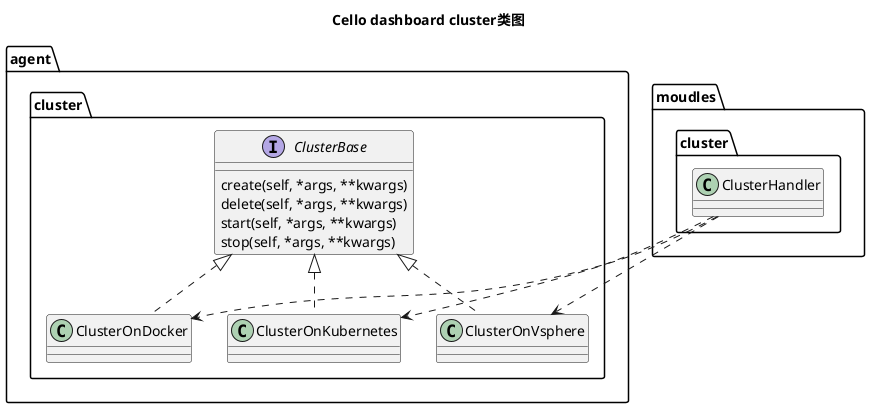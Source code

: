 @startuml
Title "Cello dashboard cluster类图"


package agent.cluster{

interface ClusterBase{
   create(self, *args, **kwargs)
   delete(self, *args, **kwargs)
   start(self, *args, **kwargs)
   stop(self, *args, **kwargs)
}


ClusterBase<|.. agent.cluster.ClusterOnKubernetes
ClusterBase<|.. agent.cluster.ClusterOnVsphere
ClusterBase<|.. agent.cluster.ClusterOnDocker

class agent.cluster.ClusterOnKubernetes
class agent.cluster.ClusterOnVsphere
class agent.cluster.ClusterOnDocker
}


package moudles.cluster{
class moudles.cluster.ClusterHandler

moudles.cluster.ClusterHandler ..> agent.cluster.ClusterOnDocker
moudles.cluster.ClusterHandler ..> agent.cluster.ClusterOnKubernetes
moudles.cluster.ClusterHandler ..> agent.cluster.ClusterOnVsphere
}
@enduml
